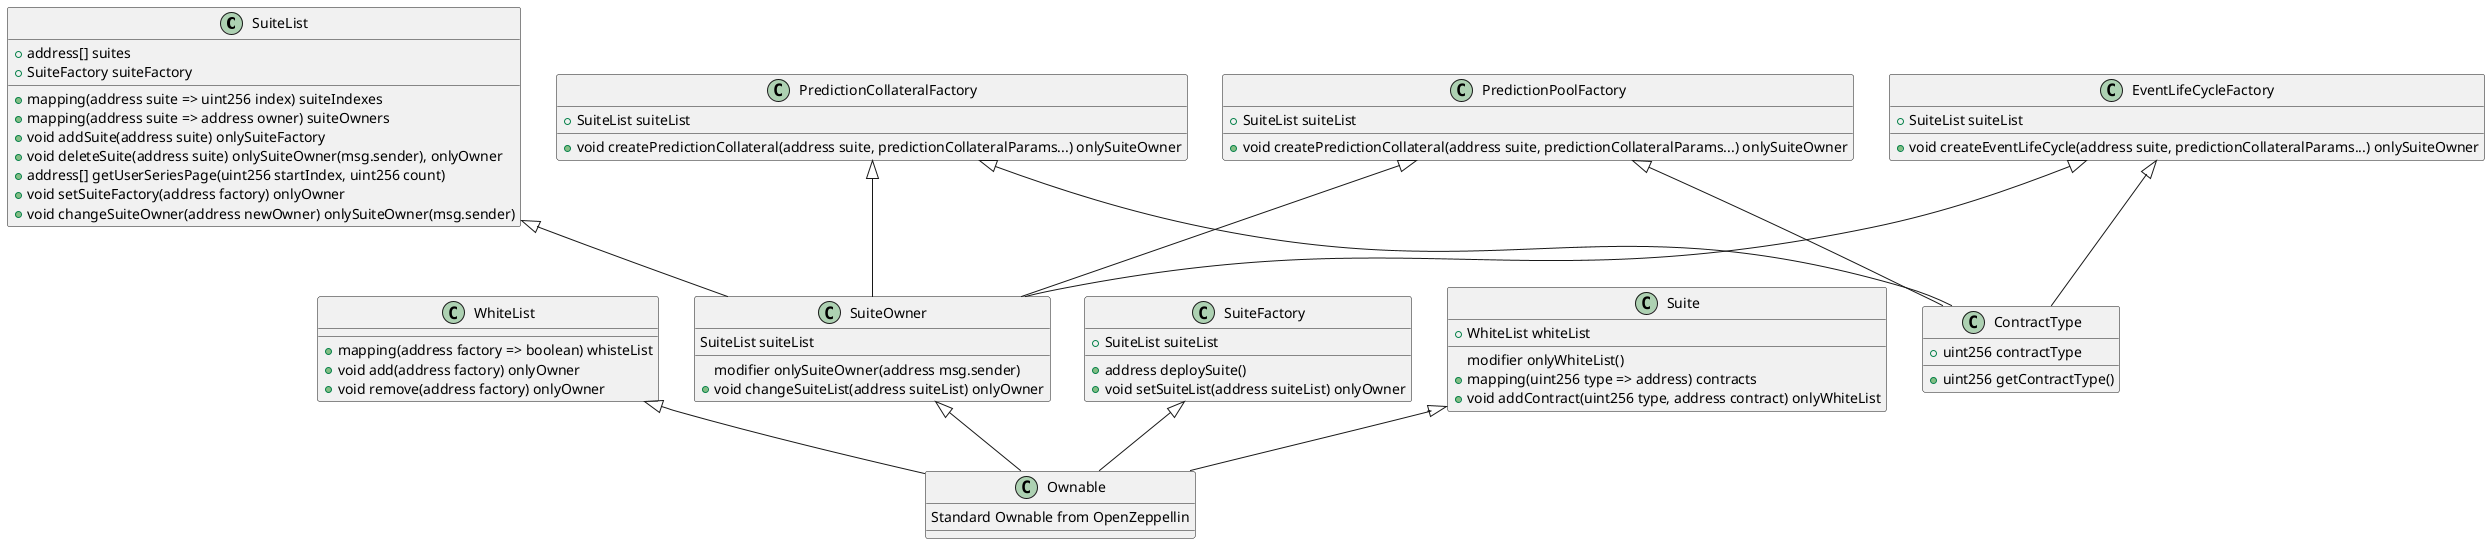 @startuml
SuiteList <|-- SuiteOwner
class SuiteList {
    +address[] suites
    +SuiteFactory suiteFactory
    +mapping(address suite => uint256 index) suiteIndexes
    +mapping(address suite => address owner) suiteOwners
    +void addSuite(address suite) onlySuiteFactory
    +void deleteSuite(address suite) onlySuiteOwner(msg.sender), onlyOwner
    +address[] getUserSeriesPage(uint256 startIndex, uint256 count)
    +void setSuiteFactory(address factory) onlyOwner
    +void changeSuiteOwner(address newOwner) onlySuiteOwner(msg.sender)
}

SuiteFactory <|-- Ownable
class SuiteFactory {
    +SuiteList suiteList
    +address deploySuite()
    +void setSuiteList(address suiteList) onlyOwner
}

Suite <|-- Ownable
class Suite {
    +WhiteList whiteList
    modifier onlyWhiteList()
    +mapping(uint256 type => address) contracts
    +void addContract(uint256 type, address contract) onlyWhiteList
}

WhiteList <|-- Ownable
class WhiteList {
    +mapping(address factory => boolean) whisteList
    +void add(address factory) onlyOwner
    +void remove(address factory) onlyOwner
}

PredictionCollateralFactory <|-- ContractType
PredictionCollateralFactory <|-- SuiteOwner
class PredictionCollateralFactory {
    +SuiteList suiteList
    +void createPredictionCollateral(address suite, predictionCollateralParams...) onlySuiteOwner
}

PredictionPoolFactory <|-- ContractType
PredictionPoolFactory <|-- SuiteOwner
class PredictionPoolFactory {
    +SuiteList suiteList
    +void createPredictionCollateral(address suite, predictionCollateralParams...) onlySuiteOwner
}

EventLifeCycleFactory <|-- ContractType
EventLifeCycleFactory <|-- SuiteOwner
class EventLifeCycleFactory {
    +SuiteList suiteList
    +void createEventLifeCycle(address suite, predictionCollateralParams...) onlySuiteOwner
}

class ContractType {
    +uint256 contractType
    +uint256 getContractType()
}

SuiteOwner <|-- Ownable
/'All functions like Ownable exclude create/cahnge suite owner and vith "suite" prefix, but with
 suiteOwner logic, where wher we are checking ownership in SuiteList'/
class SuiteOwner {
    SuiteList suiteList
    modifier onlySuiteOwner(address msg.sender)
    +void changeSuiteList(address suiteList) onlyOwner
}

class Ownable {
    Standard Ownable from OpenZeppellin
}

@enduml

